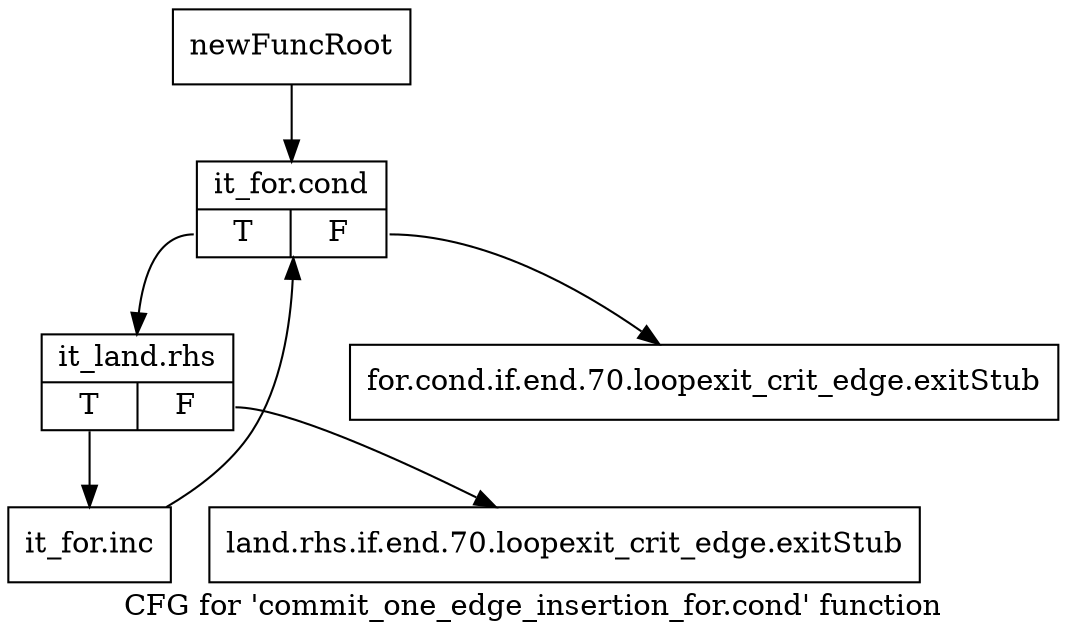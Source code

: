 digraph "CFG for 'commit_one_edge_insertion_for.cond' function" {
	label="CFG for 'commit_one_edge_insertion_for.cond' function";

	Node0xa5805b0 [shape=record,label="{newFuncRoot}"];
	Node0xa5805b0 -> Node0xa5c3cb0;
	Node0xa5c3c10 [shape=record,label="{for.cond.if.end.70.loopexit_crit_edge.exitStub}"];
	Node0xa5c3c60 [shape=record,label="{land.rhs.if.end.70.loopexit_crit_edge.exitStub}"];
	Node0xa5c3cb0 [shape=record,label="{it_for.cond|{<s0>T|<s1>F}}"];
	Node0xa5c3cb0:s0 -> Node0xa5c3d00;
	Node0xa5c3cb0:s1 -> Node0xa5c3c10;
	Node0xa5c3d00 [shape=record,label="{it_land.rhs|{<s0>T|<s1>F}}"];
	Node0xa5c3d00:s0 -> Node0xa5c3d50;
	Node0xa5c3d00:s1 -> Node0xa5c3c60;
	Node0xa5c3d50 [shape=record,label="{it_for.inc}"];
	Node0xa5c3d50 -> Node0xa5c3cb0;
}
